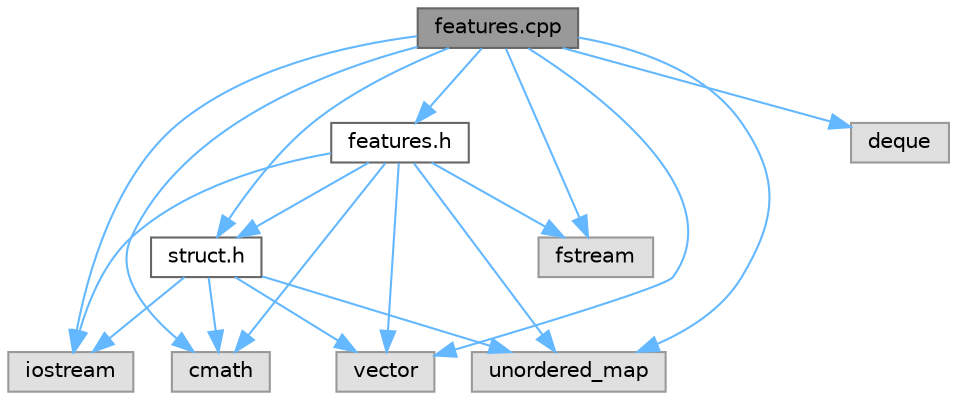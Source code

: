 digraph "features.cpp"
{
 // LATEX_PDF_SIZE
  bgcolor="transparent";
  edge [fontname=Helvetica,fontsize=10,labelfontname=Helvetica,labelfontsize=10];
  node [fontname=Helvetica,fontsize=10,shape=box,height=0.2,width=0.4];
  Node1 [label="features.cpp",height=0.2,width=0.4,color="gray40", fillcolor="grey60", style="filled", fontcolor="black",tooltip="complete features file (header, and feature body)."];
  Node1 -> Node2 [color="steelblue1",style="solid"];
  Node2 [label="iostream",height=0.2,width=0.4,color="grey60", fillcolor="#E0E0E0", style="filled",tooltip=" "];
  Node1 -> Node3 [color="steelblue1",style="solid"];
  Node3 [label="cmath",height=0.2,width=0.4,color="grey60", fillcolor="#E0E0E0", style="filled",tooltip=" "];
  Node1 -> Node4 [color="steelblue1",style="solid"];
  Node4 [label="vector",height=0.2,width=0.4,color="grey60", fillcolor="#E0E0E0", style="filled",tooltip=" "];
  Node1 -> Node5 [color="steelblue1",style="solid"];
  Node5 [label="unordered_map",height=0.2,width=0.4,color="grey60", fillcolor="#E0E0E0", style="filled",tooltip=" "];
  Node1 -> Node6 [color="steelblue1",style="solid"];
  Node6 [label="fstream",height=0.2,width=0.4,color="grey60", fillcolor="#E0E0E0", style="filled",tooltip=" "];
  Node1 -> Node7 [color="steelblue1",style="solid"];
  Node7 [label="deque",height=0.2,width=0.4,color="grey60", fillcolor="#E0E0E0", style="filled",tooltip=" "];
  Node1 -> Node8 [color="steelblue1",style="solid"];
  Node8 [label="features.h",height=0.2,width=0.4,color="grey40", fillcolor="white", style="filled",URL="$features_8h.html",tooltip="Header file."];
  Node8 -> Node2 [color="steelblue1",style="solid"];
  Node8 -> Node3 [color="steelblue1",style="solid"];
  Node8 -> Node4 [color="steelblue1",style="solid"];
  Node8 -> Node5 [color="steelblue1",style="solid"];
  Node8 -> Node6 [color="steelblue1",style="solid"];
  Node8 -> Node9 [color="steelblue1",style="solid"];
  Node9 [label="struct.h",height=0.2,width=0.4,color="grey40", fillcolor="white", style="filled",URL="$struct_8h.html",tooltip="Structures file."];
  Node9 -> Node2 [color="steelblue1",style="solid"];
  Node9 -> Node3 [color="steelblue1",style="solid"];
  Node9 -> Node4 [color="steelblue1",style="solid"];
  Node9 -> Node5 [color="steelblue1",style="solid"];
  Node1 -> Node9 [color="steelblue1",style="solid"];
}
